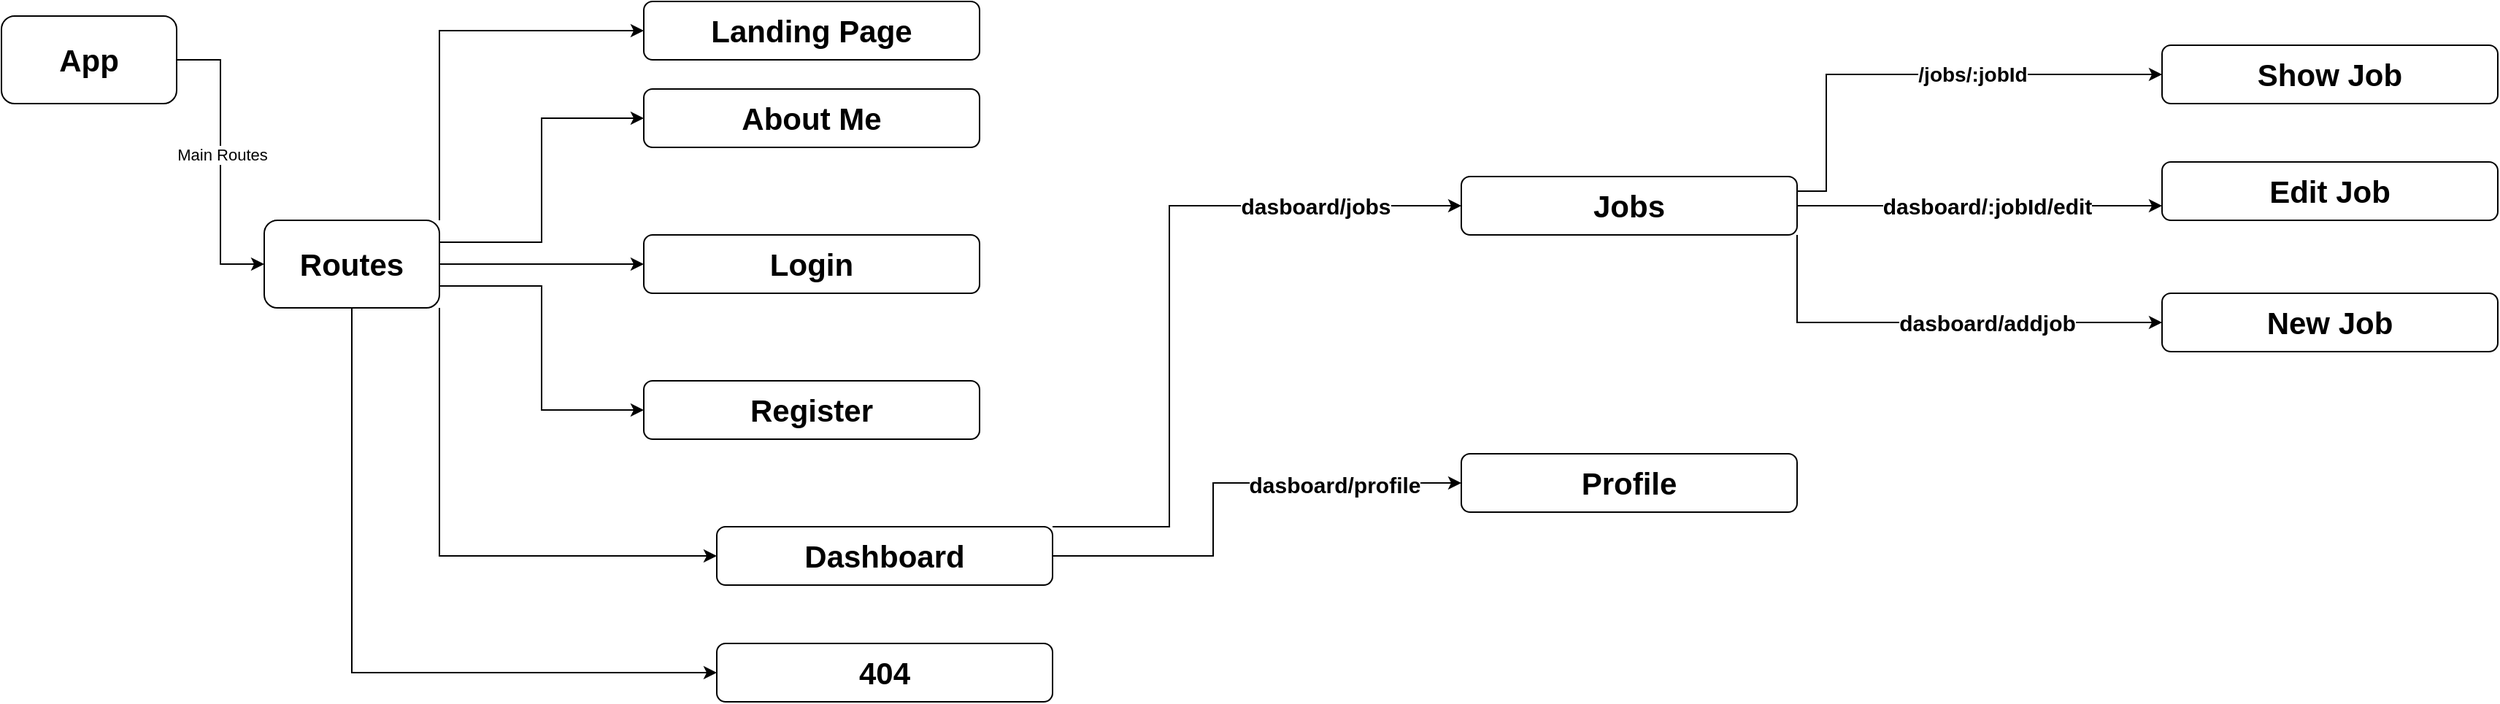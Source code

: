 <mxfile>
    <diagram id="IT6yhGOO3c1Pu8p5YiZv" name="Page-1">
        <mxGraphModel dx="2618" dy="1122" grid="1" gridSize="10" guides="1" tooltips="1" connect="1" arrows="1" fold="1" page="1" pageScale="1" pageWidth="1100" pageHeight="850" math="0" shadow="0">
            <root>
                <mxCell id="0"/>
                <mxCell id="1" parent="0"/>
                <mxCell id="4" style="edgeStyle=orthogonalEdgeStyle;rounded=0;orthogonalLoop=1;jettySize=auto;html=1;exitX=1;exitY=0.5;exitDx=0;exitDy=0;entryX=0;entryY=0.5;entryDx=0;entryDy=0;" edge="1" parent="1" source="2" target="3">
                    <mxGeometry relative="1" as="geometry"/>
                </mxCell>
                <mxCell id="5" value="Main Routes" style="edgeLabel;html=1;align=center;verticalAlign=middle;resizable=0;points=[];" vertex="1" connectable="0" parent="4">
                    <mxGeometry x="-0.055" y="1" relative="1" as="geometry">
                        <mxPoint as="offset"/>
                    </mxGeometry>
                </mxCell>
                <mxCell id="2" value="&lt;b&gt;&lt;font style=&quot;font-size: 21px&quot;&gt;App&lt;/font&gt;&lt;/b&gt;" style="rounded=1;whiteSpace=wrap;html=1;" vertex="1" parent="1">
                    <mxGeometry x="40" y="50" width="120" height="60" as="geometry"/>
                </mxCell>
                <mxCell id="12" style="edgeStyle=orthogonalEdgeStyle;rounded=0;orthogonalLoop=1;jettySize=auto;html=1;exitX=1;exitY=0;exitDx=0;exitDy=0;entryX=0;entryY=0.5;entryDx=0;entryDy=0;" edge="1" parent="1" source="3" target="6">
                    <mxGeometry relative="1" as="geometry"/>
                </mxCell>
                <mxCell id="13" style="edgeStyle=orthogonalEdgeStyle;rounded=0;orthogonalLoop=1;jettySize=auto;html=1;exitX=1;exitY=0.25;exitDx=0;exitDy=0;entryX=0;entryY=0.5;entryDx=0;entryDy=0;" edge="1" parent="1" source="3" target="8">
                    <mxGeometry relative="1" as="geometry"/>
                </mxCell>
                <mxCell id="14" style="edgeStyle=orthogonalEdgeStyle;rounded=0;orthogonalLoop=1;jettySize=auto;html=1;exitX=1;exitY=0.5;exitDx=0;exitDy=0;entryX=0;entryY=0.5;entryDx=0;entryDy=0;" edge="1" parent="1" source="3" target="9">
                    <mxGeometry relative="1" as="geometry"/>
                </mxCell>
                <mxCell id="15" style="edgeStyle=orthogonalEdgeStyle;rounded=0;orthogonalLoop=1;jettySize=auto;html=1;exitX=1;exitY=0.75;exitDx=0;exitDy=0;entryX=0;entryY=0.5;entryDx=0;entryDy=0;" edge="1" parent="1" source="3" target="10">
                    <mxGeometry relative="1" as="geometry"/>
                </mxCell>
                <mxCell id="16" style="edgeStyle=orthogonalEdgeStyle;rounded=0;orthogonalLoop=1;jettySize=auto;html=1;exitX=1;exitY=1;exitDx=0;exitDy=0;entryX=0;entryY=0.5;entryDx=0;entryDy=0;" edge="1" parent="1" source="3" target="11">
                    <mxGeometry relative="1" as="geometry"/>
                </mxCell>
                <mxCell id="52" style="edgeStyle=orthogonalEdgeStyle;rounded=0;orthogonalLoop=1;jettySize=auto;html=1;exitX=0.5;exitY=1;exitDx=0;exitDy=0;entryX=0;entryY=0.5;entryDx=0;entryDy=0;" edge="1" parent="1" source="3" target="51">
                    <mxGeometry relative="1" as="geometry"/>
                </mxCell>
                <mxCell id="3" value="&lt;span style=&quot;font-size: 21px&quot;&gt;&lt;b&gt;Routes&lt;/b&gt;&lt;/span&gt;" style="rounded=1;whiteSpace=wrap;html=1;" vertex="1" parent="1">
                    <mxGeometry x="220" y="190" width="120" height="60" as="geometry"/>
                </mxCell>
                <mxCell id="6" value="&lt;span style=&quot;font-size: 21px&quot;&gt;&lt;b&gt;Landing Page&lt;/b&gt;&lt;/span&gt;" style="rounded=1;whiteSpace=wrap;html=1;" vertex="1" parent="1">
                    <mxGeometry x="480" y="40" width="230" height="40" as="geometry"/>
                </mxCell>
                <mxCell id="8" value="&lt;span style=&quot;font-size: 21px&quot;&gt;&lt;b&gt;About Me&lt;/b&gt;&lt;/span&gt;" style="rounded=1;whiteSpace=wrap;html=1;" vertex="1" parent="1">
                    <mxGeometry x="480" y="100" width="230" height="40" as="geometry"/>
                </mxCell>
                <mxCell id="9" value="&lt;span style=&quot;font-size: 21px&quot;&gt;&lt;b&gt;Login&lt;/b&gt;&lt;/span&gt;" style="rounded=1;whiteSpace=wrap;html=1;" vertex="1" parent="1">
                    <mxGeometry x="480" y="200" width="230" height="40" as="geometry"/>
                </mxCell>
                <mxCell id="10" value="&lt;span style=&quot;font-size: 21px&quot;&gt;&lt;b&gt;Register&lt;/b&gt;&lt;/span&gt;" style="rounded=1;whiteSpace=wrap;html=1;" vertex="1" parent="1">
                    <mxGeometry x="480" y="300" width="230" height="40" as="geometry"/>
                </mxCell>
                <mxCell id="34" value="&lt;b style=&quot;font-size: 15px&quot;&gt;dasboard/jobs&lt;/b&gt;" style="edgeStyle=orthogonalEdgeStyle;rounded=0;orthogonalLoop=1;jettySize=auto;html=1;exitX=1;exitY=0;exitDx=0;exitDy=0;entryX=0;entryY=0.5;entryDx=0;entryDy=0;" edge="1" parent="1" source="11" target="17">
                    <mxGeometry x="0.6" relative="1" as="geometry">
                        <Array as="points">
                            <mxPoint x="840" y="400"/>
                            <mxPoint x="840" y="180"/>
                        </Array>
                        <mxPoint as="offset"/>
                    </mxGeometry>
                </mxCell>
                <mxCell id="40" style="edgeStyle=orthogonalEdgeStyle;rounded=0;orthogonalLoop=1;jettySize=auto;html=1;exitX=1;exitY=1;exitDx=0;exitDy=0;entryX=0;entryY=0.5;entryDx=0;entryDy=0;" edge="1" parent="1" source="17" target="32">
                    <mxGeometry relative="1" as="geometry"/>
                </mxCell>
                <mxCell id="42" style="edgeStyle=orthogonalEdgeStyle;rounded=0;orthogonalLoop=1;jettySize=auto;html=1;exitX=1;exitY=0.5;exitDx=0;exitDy=0;entryX=0;entryY=0.5;entryDx=0;entryDy=0;" edge="1" parent="1" source="11" target="33">
                    <mxGeometry relative="1" as="geometry">
                        <Array as="points">
                            <mxPoint x="870" y="420"/>
                            <mxPoint x="870" y="370"/>
                        </Array>
                    </mxGeometry>
                </mxCell>
                <mxCell id="49" value="&lt;b style=&quot;font-size: 15px&quot;&gt;dasboard/profile&lt;/b&gt;" style="edgeLabel;html=1;align=center;verticalAlign=middle;resizable=0;points=[];" vertex="1" connectable="0" parent="42">
                    <mxGeometry x="0.47" y="-1" relative="1" as="geometry">
                        <mxPoint as="offset"/>
                    </mxGeometry>
                </mxCell>
                <mxCell id="11" value="&lt;span style=&quot;font-size: 21px&quot;&gt;&lt;b&gt;Dashboard&lt;/b&gt;&lt;/span&gt;" style="rounded=1;whiteSpace=wrap;html=1;" vertex="1" parent="1">
                    <mxGeometry x="530" y="400" width="230" height="40" as="geometry"/>
                </mxCell>
                <mxCell id="44" value="&lt;font style=&quot;font-size: 14px&quot;&gt;&lt;b&gt;/jobs/:jobId&lt;/b&gt;&lt;/font&gt;" style="edgeStyle=orthogonalEdgeStyle;rounded=0;orthogonalLoop=1;jettySize=auto;html=1;exitX=1;exitY=0.25;exitDx=0;exitDy=0;entryX=0;entryY=0.5;entryDx=0;entryDy=0;" edge="1" parent="1" source="17" target="19">
                    <mxGeometry x="0.212" relative="1" as="geometry">
                        <Array as="points">
                            <mxPoint x="1290" y="170"/>
                            <mxPoint x="1290" y="90"/>
                            <mxPoint x="1520" y="90"/>
                        </Array>
                        <mxPoint as="offset"/>
                    </mxGeometry>
                </mxCell>
                <mxCell id="46" style="edgeStyle=orthogonalEdgeStyle;rounded=0;orthogonalLoop=1;jettySize=auto;html=1;exitX=1;exitY=0.5;exitDx=0;exitDy=0;entryX=0;entryY=0.75;entryDx=0;entryDy=0;" edge="1" parent="1" source="17" target="18">
                    <mxGeometry relative="1" as="geometry"/>
                </mxCell>
                <mxCell id="17" value="&lt;span style=&quot;font-size: 21px&quot;&gt;&lt;b&gt;Jobs&lt;/b&gt;&lt;/span&gt;" style="rounded=1;whiteSpace=wrap;html=1;" vertex="1" parent="1">
                    <mxGeometry x="1040" y="160" width="230" height="40" as="geometry"/>
                </mxCell>
                <mxCell id="18" value="&lt;span style=&quot;font-size: 21px&quot;&gt;&lt;b&gt;Edit Job&lt;/b&gt;&lt;/span&gt;" style="rounded=1;whiteSpace=wrap;html=1;" vertex="1" parent="1">
                    <mxGeometry x="1520" y="150" width="230" height="40" as="geometry"/>
                </mxCell>
                <mxCell id="19" value="&lt;span style=&quot;font-size: 21px&quot;&gt;&lt;b&gt;Show Job&lt;/b&gt;&lt;/span&gt;" style="rounded=1;whiteSpace=wrap;html=1;" vertex="1" parent="1">
                    <mxGeometry x="1520" y="70" width="230" height="40" as="geometry"/>
                </mxCell>
                <mxCell id="32" value="&lt;span style=&quot;font-size: 21px&quot;&gt;&lt;b&gt;New Job&lt;/b&gt;&lt;/span&gt;" style="rounded=1;whiteSpace=wrap;html=1;" vertex="1" parent="1">
                    <mxGeometry x="1520" y="240" width="230" height="40" as="geometry"/>
                </mxCell>
                <mxCell id="33" value="&lt;span style=&quot;font-size: 21px&quot;&gt;&lt;b&gt;Profile&lt;/b&gt;&lt;/span&gt;" style="rounded=1;whiteSpace=wrap;html=1;" vertex="1" parent="1">
                    <mxGeometry x="1040" y="350" width="230" height="40" as="geometry"/>
                </mxCell>
                <mxCell id="39" value="&lt;b style=&quot;font-size: 15px&quot;&gt;dasboard/:jobId/edit&lt;/b&gt;" style="edgeLabel;html=1;align=center;verticalAlign=middle;resizable=0;points=[];" vertex="1" connectable="0" parent="1">
                    <mxGeometry x="1399.995" y="180" as="geometry"/>
                </mxCell>
                <mxCell id="41" value="&lt;b style=&quot;font-size: 15px&quot;&gt;dasboard/addjob&lt;/b&gt;" style="edgeLabel;html=1;align=center;verticalAlign=middle;resizable=0;points=[];" vertex="1" connectable="0" parent="1">
                    <mxGeometry x="1409.995" y="90" as="geometry">
                        <mxPoint x="-10" y="170" as="offset"/>
                    </mxGeometry>
                </mxCell>
                <mxCell id="51" value="&lt;span style=&quot;font-size: 21px&quot;&gt;&lt;b&gt;404&lt;/b&gt;&lt;/span&gt;" style="rounded=1;whiteSpace=wrap;html=1;" vertex="1" parent="1">
                    <mxGeometry x="530" y="480" width="230" height="40" as="geometry"/>
                </mxCell>
            </root>
        </mxGraphModel>
    </diagram>
</mxfile>